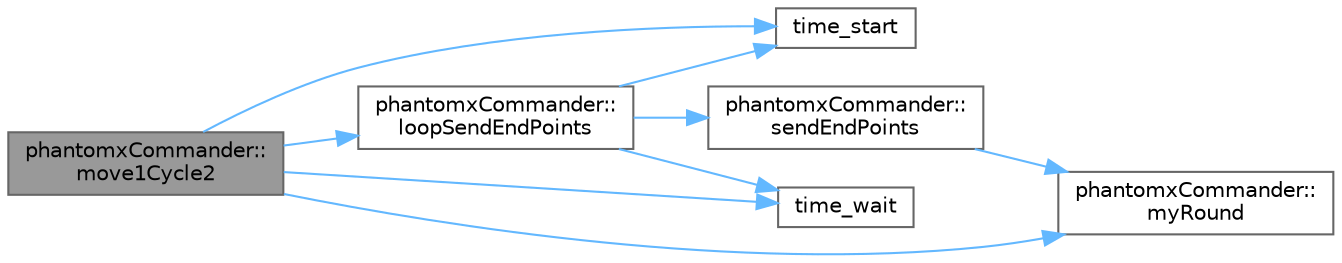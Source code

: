 digraph "phantomxCommander::move1Cycle2"
{
 // LATEX_PDF_SIZE
  bgcolor="transparent";
  edge [fontname=Helvetica,fontsize=10,labelfontname=Helvetica,labelfontsize=10];
  node [fontname=Helvetica,fontsize=10,shape=box,height=0.2,width=0.4];
  rankdir="LR";
  Node1 [id="Node000001",label="phantomxCommander::\lmove1Cycle2",height=0.2,width=0.4,color="gray40", fillcolor="grey60", style="filled", fontcolor="black",tooltip=" "];
  Node1 -> Node2 [id="edge1_Node000001_Node000002",color="steelblue1",style="solid",tooltip=" "];
  Node2 [id="Node000002",label="phantomxCommander::\lloopSendEndPoints",height=0.2,width=0.4,color="grey40", fillcolor="white", style="filled",URL="$classphantomx_commander.html#a1843061e027fb44d6ac8098ab1e1f1b2",tooltip=" "];
  Node2 -> Node3 [id="edge2_Node000002_Node000003",color="steelblue1",style="solid",tooltip=" "];
  Node3 [id="Node000003",label="phantomxCommander::\lsendEndPoints",height=0.2,width=0.4,color="grey40", fillcolor="white", style="filled",URL="$classphantomx_commander.html#a539f9e4ecd3ba8be76f778772228aba7",tooltip=" "];
  Node3 -> Node4 [id="edge3_Node000003_Node000004",color="steelblue1",style="solid",tooltip=" "];
  Node4 [id="Node000004",label="phantomxCommander::\lmyRound",height=0.2,width=0.4,color="grey40", fillcolor="white", style="filled",URL="$classphantomx_commander.html#a9125f886ecc960c1a5db1d34927dd677",tooltip=" "];
  Node2 -> Node5 [id="edge4_Node000002_Node000005",color="steelblue1",style="solid",tooltip=" "];
  Node5 [id="Node000005",label="time_start",height=0.2,width=0.4,color="grey40", fillcolor="white", style="filled",URL="$_time_manager_8cpp.html#abe0d5db92fe241504bfd6f71c1e65c3d",tooltip="計測スタート"];
  Node2 -> Node6 [id="edge5_Node000002_Node000006",color="steelblue1",style="solid",tooltip=" "];
  Node6 [id="Node000006",label="time_wait",height=0.2,width=0.4,color="grey40", fillcolor="white", style="filled",URL="$_time_manager_8cpp.html#a41ad2c6521d450e392638612ecaba9c7",tooltip="待機"];
  Node1 -> Node4 [id="edge6_Node000001_Node000004",color="steelblue1",style="solid",tooltip=" "];
  Node1 -> Node5 [id="edge7_Node000001_Node000005",color="steelblue1",style="solid",tooltip=" "];
  Node1 -> Node6 [id="edge8_Node000001_Node000006",color="steelblue1",style="solid",tooltip=" "];
}
